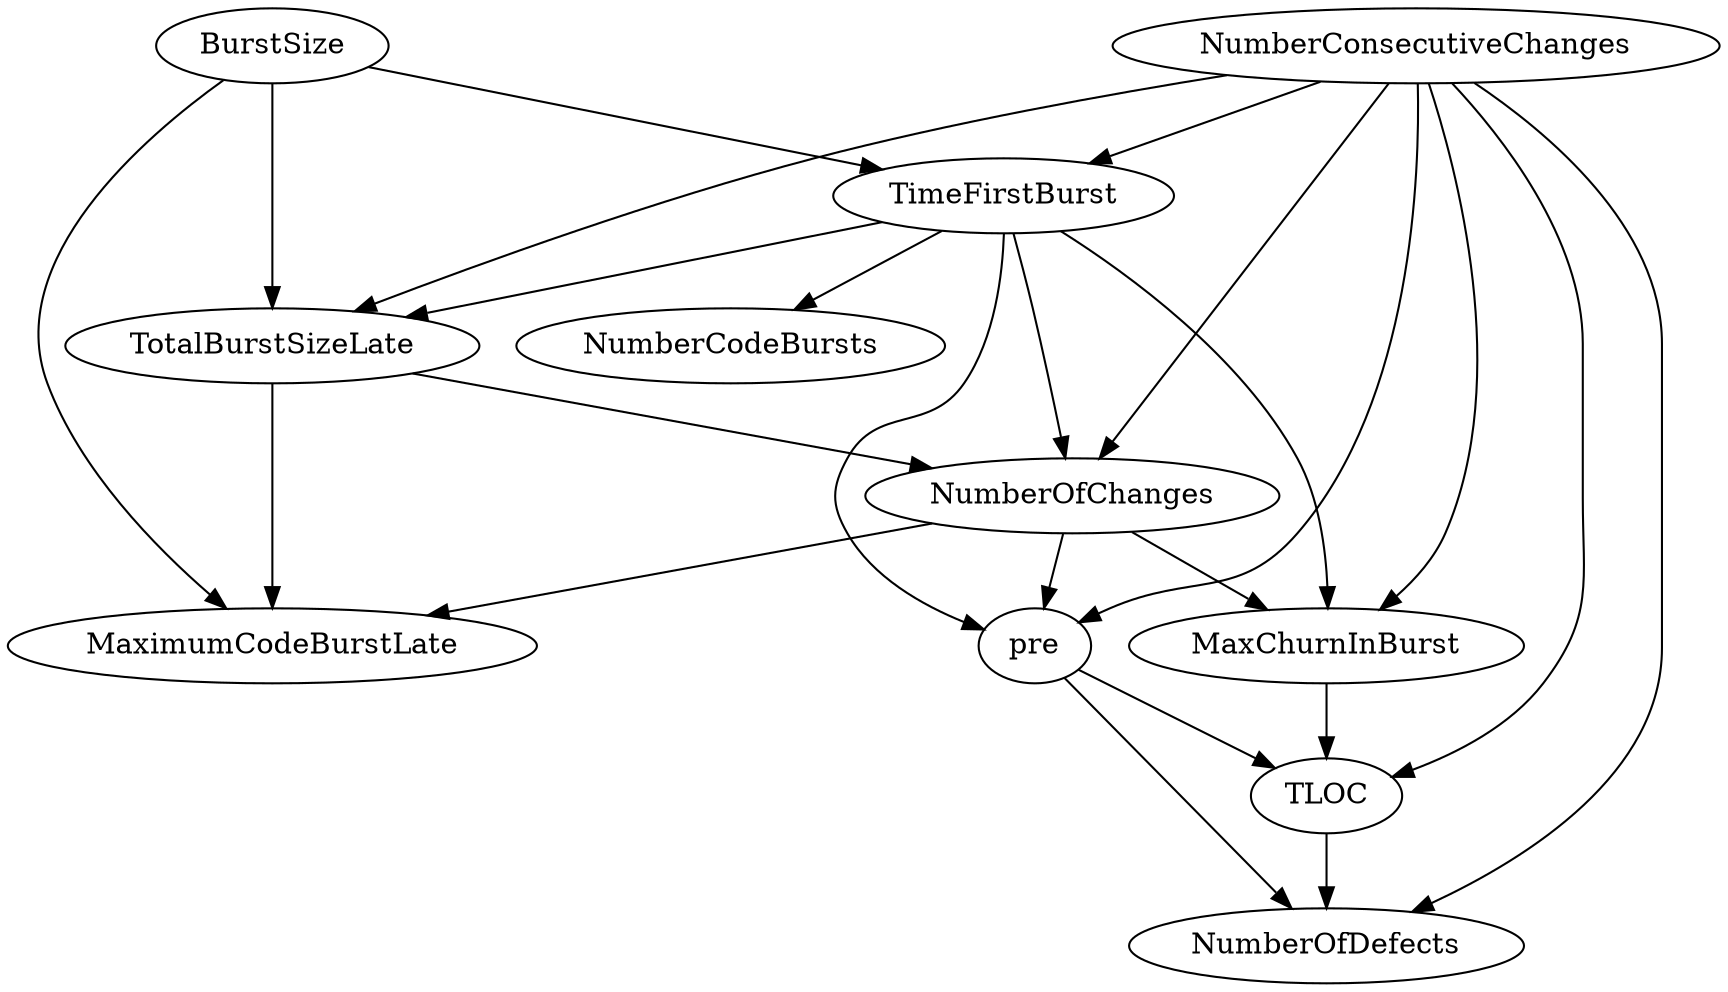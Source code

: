 digraph {
   NumberCodeBursts;
   TLOC;
   NumberOfDefects;
   NumberOfChanges;
   MaxChurnInBurst;
   BurstSize;
   TotalBurstSizeLate;
   pre;
   TimeFirstBurst;
   NumberConsecutiveChanges;
   MaximumCodeBurstLate;
   TLOC -> NumberOfDefects;
   NumberOfChanges -> MaxChurnInBurst;
   NumberOfChanges -> pre;
   NumberOfChanges -> MaximumCodeBurstLate;
   MaxChurnInBurst -> TLOC;
   BurstSize -> TotalBurstSizeLate;
   BurstSize -> TimeFirstBurst;
   BurstSize -> MaximumCodeBurstLate;
   TotalBurstSizeLate -> NumberOfChanges;
   TotalBurstSizeLate -> MaximumCodeBurstLate;
   pre -> TLOC;
   pre -> NumberOfDefects;
   TimeFirstBurst -> NumberCodeBursts;
   TimeFirstBurst -> NumberOfChanges;
   TimeFirstBurst -> MaxChurnInBurst;
   TimeFirstBurst -> TotalBurstSizeLate;
   TimeFirstBurst -> pre;
   NumberConsecutiveChanges -> TLOC;
   NumberConsecutiveChanges -> NumberOfDefects;
   NumberConsecutiveChanges -> NumberOfChanges;
   NumberConsecutiveChanges -> MaxChurnInBurst;
   NumberConsecutiveChanges -> TotalBurstSizeLate;
   NumberConsecutiveChanges -> pre;
   NumberConsecutiveChanges -> TimeFirstBurst;
}
